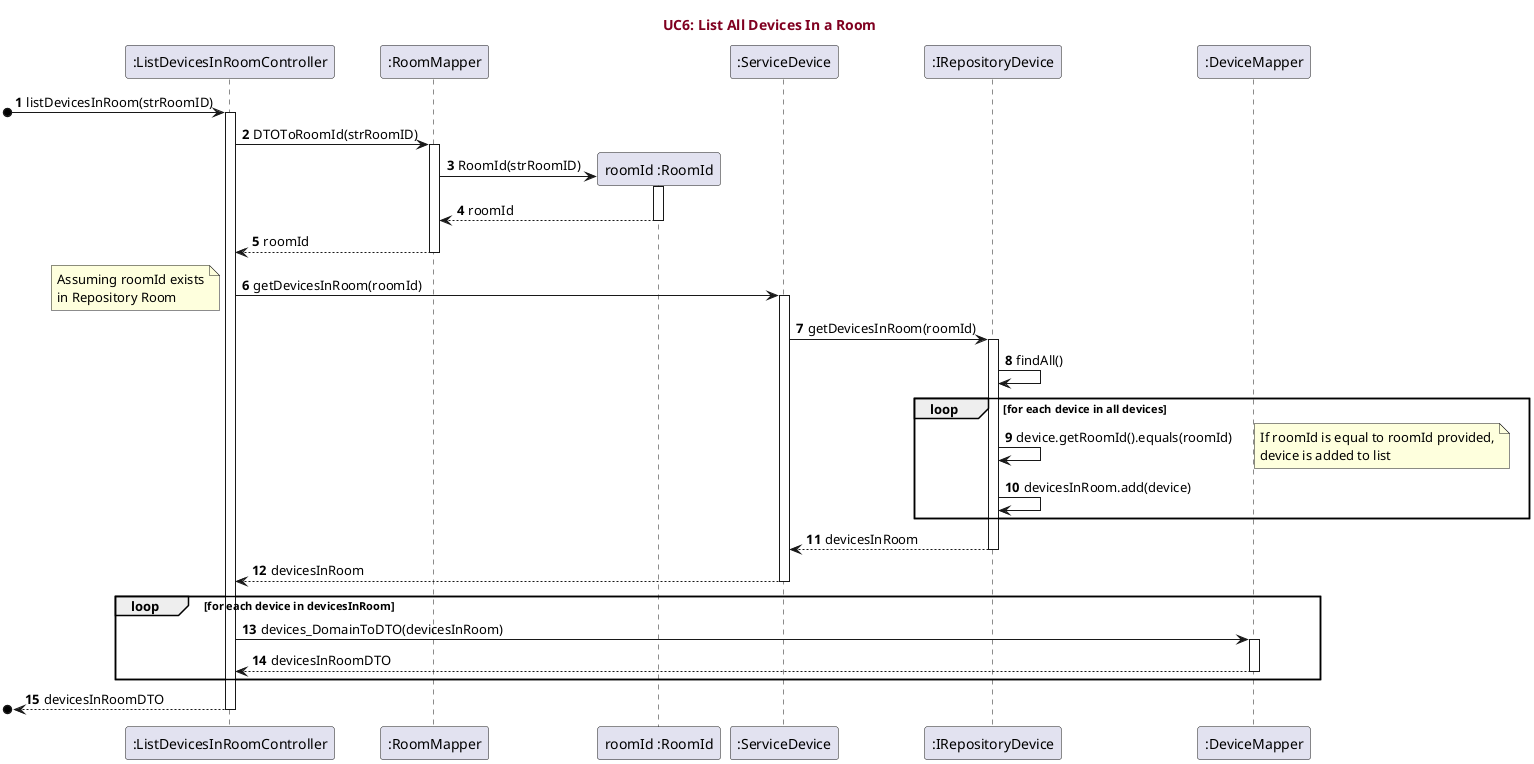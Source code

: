 @startuml
'https://plantuml.com/sequence-diagram

title <font color=#800020>UC6: List All Devices In a Room</font>

autonumber

participant ":ListDevicesInRoomController"
participant ":RoomMapper"
participant "roomId :RoomId"
participant ":ServiceDevice"
participant ":IRepositoryDevice"

[o->":ListDevicesInRoomController" : listDevicesInRoom(strRoomID)
activate ":ListDevicesInRoomController"

":ListDevicesInRoomController"->":RoomMapper" : DTOToRoomId(strRoomID)
activate ":RoomMapper"

":RoomMapper" -> "roomId :RoomId" ** : RoomId(strRoomID)
activate "roomId :RoomId"

"roomId :RoomId" --> ":RoomMapper" : roomId
deactivate "roomId :RoomId"

":RoomMapper"-->":ListDevicesInRoomController" : roomId
deactivate ":RoomMapper"

":ListDevicesInRoomController" -> ":ServiceDevice" : getDevicesInRoom(roomId)
activate ":ServiceDevice"

note left
Assuming roomId exists
in Repository Room
end note

":ServiceDevice"->":IRepositoryDevice": getDevicesInRoom(roomId)
activate ":IRepositoryDevice"

":IRepositoryDevice" -> ":IRepositoryDevice" : findAll()

loop for each device in all devices
":IRepositoryDevice" -> ":IRepositoryDevice" : device.getRoomId().equals(roomId)

note right
If roomId is equal to roomId provided,
device is added to list
end note

":IRepositoryDevice" -> ":IRepositoryDevice" : devicesInRoom.add(device)
end

":IRepositoryDevice"-->":ServiceDevice" : devicesInRoom
deactivate ":IRepositoryDevice"

":ServiceDevice"-->":ListDevicesInRoomController" : devicesInRoom
deactivate ":ServiceDevice"

loop for each device in devicesInRoom


":ListDevicesInRoomController"->":DeviceMapper": devices_DomainToDTO(devicesInRoom)
activate ":DeviceMapper"


":DeviceMapper"-->":ListDevicesInRoomController" : devicesInRoomDTO
deactivate ":DeviceMapper"

end

[o<--":ListDevicesInRoomController" : devicesInRoomDTO
deactivate ":ListDevicesInRoomController"


@enduml